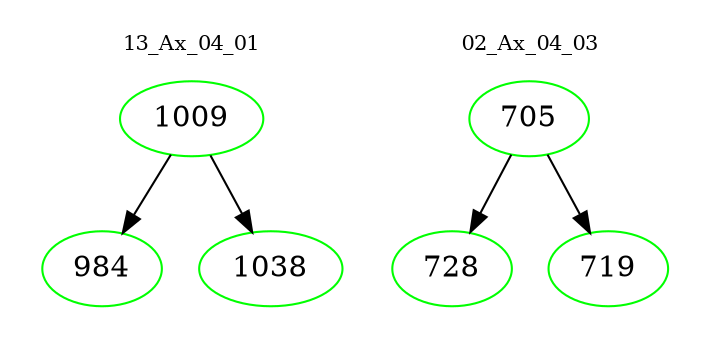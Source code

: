 digraph{
subgraph cluster_0 {
color = white
label = "13_Ax_04_01";
fontsize=10;
T0_1009 [label="1009", color="green"]
T0_1009 -> T0_984 [color="black"]
T0_984 [label="984", color="green"]
T0_1009 -> T0_1038 [color="black"]
T0_1038 [label="1038", color="green"]
}
subgraph cluster_1 {
color = white
label = "02_Ax_04_03";
fontsize=10;
T1_705 [label="705", color="green"]
T1_705 -> T1_728 [color="black"]
T1_728 [label="728", color="green"]
T1_705 -> T1_719 [color="black"]
T1_719 [label="719", color="green"]
}
}
